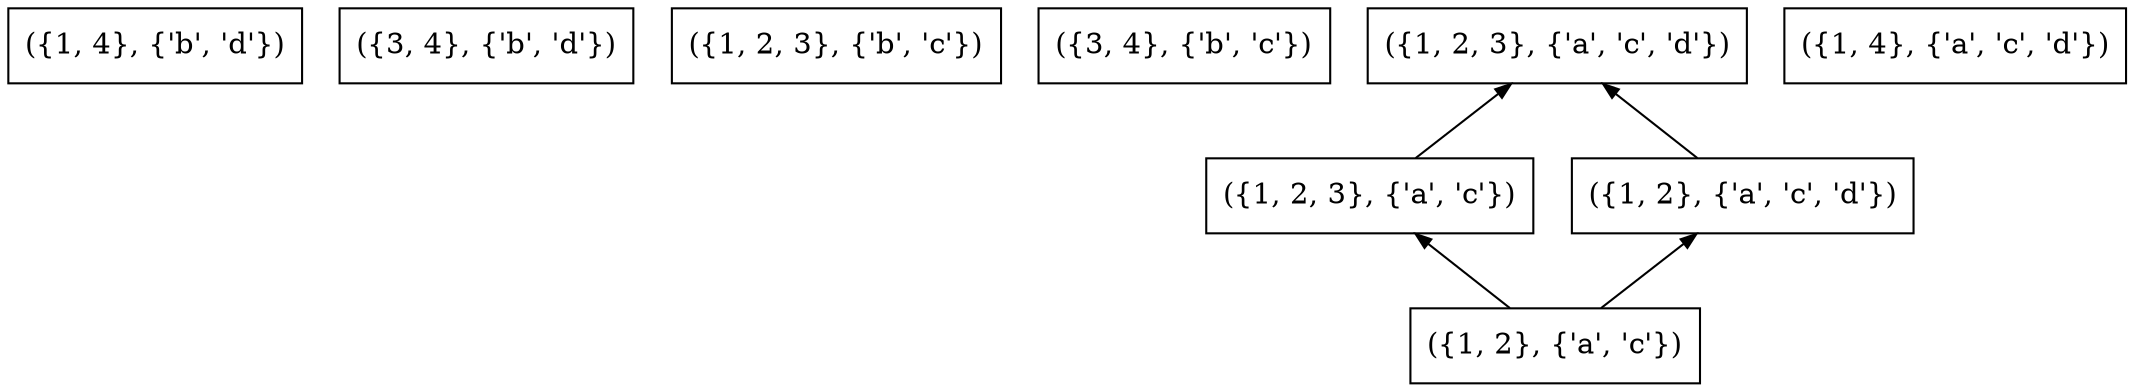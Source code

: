 digraph lattice
{
   // top to bottom
rankdir=TB;
concentrate=true;
edge [dir=back, arrowsize=0.75, color=black];
// top and bottom concepts
// inner concepts
node [shape=box, peripheries=1, color=black, style=solid];
// all concepts
9 [label="({1, 4}, {'b', 'd'})"];
8 [label="({3, 4}, {'b', 'd'})"];
7 [label="({1, 2, 3}, {'b', 'c'})"];
6 [label="({3, 4}, {'b', 'c'})"];
5 [label="({1, 2, 3}, {'a', 'c'})"];
4 [label="({1, 2}, {'a', 'c'})"];
3 [label="({1, 4}, {'a', 'c', 'd'})"];
2 [label="({1, 2, 3}, {'a', 'c', 'd'})"];
1 [label="({1, 2}, {'a', 'c', 'd'})"];
// links between the concepts
2 -> 1;
1 -> 4;
5 -> 4;
2 -> 5;
}
